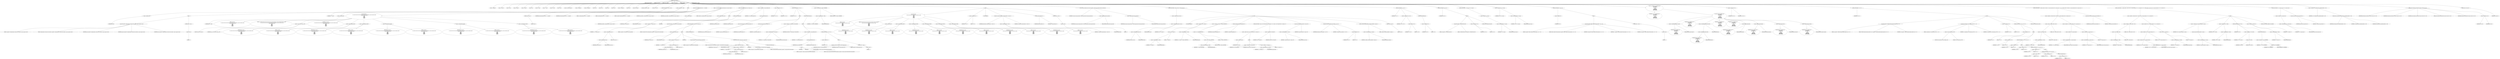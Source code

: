 digraph hostapd_notif_assoc {  
"1000123" [label = "(METHOD,hostapd_notif_assoc)" ]
"1000124" [label = "(PARAM,hostapd_data *hapd)" ]
"1000125" [label = "(PARAM,const u8 *addr)" ]
"1000126" [label = "(PARAM,const u8 *req_ies)" ]
"1000127" [label = "(PARAM,size_t req_ies_len)" ]
"1000128" [label = "(PARAM,int reassoc)" ]
"1000129" [label = "(BLOCK,,)" ]
"1000130" [label = "(LOCAL,v7: unsigned int)" ]
"1000131" [label = "(LOCAL,v11: const u8 *)" ]
"1000132" [label = "(LOCAL,v12: size_t)" ]
"1000133" [label = "(LOCAL,v13: sta_info *)" ]
"1000134" [label = "(LOCAL,v14: sta_info *)" ]
"1000135" [label = "(LOCAL,v15: int)" ]
"1000136" [label = "(LOCAL,v16: __int64)" ]
"1000137" [label = "(LOCAL,v17: __int64)" ]
"1000138" [label = "(LOCAL,v18: __int64)" ]
"1000139" [label = "(LOCAL,v19: bool)" ]
"1000140" [label = "(LOCAL,v20: wpa_state_machine *)" ]
"1000141" [label = "(LOCAL,v21: unsigned int)" ]
"1000142" [label = "(LOCAL,v22: unsigned int)" ]
"1000143" [label = "(LOCAL,v23: int)" ]
"1000144" [label = "(LOCAL,v24: u8 *)" ]
"1000145" [label = "(LOCAL,v25: int)" ]
"1000146" [label = "(LOCAL,v26: u32)" ]
"1000147" [label = "(LOCAL,v27: unsigned int)" ]
"1000148" [label = "(LOCAL,v28: int)" ]
"1000149" [label = "(LOCAL,v29: wpa_event)" ]
"1000150" [label = "(LOCAL,elems: ieee802_11_elems)" ]
"1000151" [label = "(LOCAL,buf: u8 [ 1064 ])" ]
"1000152" [label = "(CONTROL_STRUCTURE,if ( !addr ),if ( !addr ))" ]
"1000153" [label = "(<operator>.logicalNot,!addr)" ]
"1000154" [label = "(IDENTIFIER,addr,!addr)" ]
"1000155" [label = "(BLOCK,,)" ]
"1000156" [label = "(wpa_printf,wpa_printf(2, \"hostapd_notif_assoc: Skip event with no address\", req_ies, req_ies_len, reassoc))" ]
"1000157" [label = "(LITERAL,2,wpa_printf(2, \"hostapd_notif_assoc: Skip event with no address\", req_ies, req_ies_len, reassoc))" ]
"1000158" [label = "(LITERAL,\"hostapd_notif_assoc: Skip event with no address\",wpa_printf(2, \"hostapd_notif_assoc: Skip event with no address\", req_ies, req_ies_len, reassoc))" ]
"1000159" [label = "(IDENTIFIER,req_ies,wpa_printf(2, \"hostapd_notif_assoc: Skip event with no address\", req_ies, req_ies_len, reassoc))" ]
"1000160" [label = "(IDENTIFIER,req_ies_len,wpa_printf(2, \"hostapd_notif_assoc: Skip event with no address\", req_ies, req_ies_len, reassoc))" ]
"1000161" [label = "(IDENTIFIER,reassoc,wpa_printf(2, \"hostapd_notif_assoc: Skip event with no address\", req_ies, req_ies_len, reassoc))" ]
"1000162" [label = "(RETURN,return -1;,return -1;)" ]
"1000163" [label = "(<operator>.minus,-1)" ]
"1000164" [label = "(LITERAL,1,-1)" ]
"1000165" [label = "(<operator>.assignment,v7 = *addr)" ]
"1000166" [label = "(IDENTIFIER,v7,v7 = *addr)" ]
"1000167" [label = "(<operator>.indirection,*addr)" ]
"1000168" [label = "(IDENTIFIER,addr,v7 = *addr)" ]
"1000169" [label = "(BLOCK,,)" ]
"1000170" [label = "(wpa_printf,wpa_printf(\n      2,\n      \"%s: Invalid SA=%02x:%02x:%02x:%02x:%02x:%02x in received indication - ignore this indication silently\",\n      (const char *)_func___14476,\n      v7,\n      addr[1],\n      addr[2],\n      addr[3],\n      addr[4],\n      addr[5]))" ]
"1000171" [label = "(LITERAL,2,wpa_printf(\n      2,\n      \"%s: Invalid SA=%02x:%02x:%02x:%02x:%02x:%02x in received indication - ignore this indication silently\",\n      (const char *)_func___14476,\n      v7,\n      addr[1],\n      addr[2],\n      addr[3],\n      addr[4],\n      addr[5]))" ]
"1000172" [label = "(LITERAL,\"%s: Invalid SA=%02x:%02x:%02x:%02x:%02x:%02x in received indication - ignore this indication silently\",wpa_printf(\n      2,\n      \"%s: Invalid SA=%02x:%02x:%02x:%02x:%02x:%02x in received indication - ignore this indication silently\",\n      (const char *)_func___14476,\n      v7,\n      addr[1],\n      addr[2],\n      addr[3],\n      addr[4],\n      addr[5]))" ]
"1000173" [label = "(<operator>.cast,(const char *)_func___14476)" ]
"1000174" [label = "(UNKNOWN,const char *,const char *)" ]
"1000175" [label = "(IDENTIFIER,_func___14476,(const char *)_func___14476)" ]
"1000176" [label = "(IDENTIFIER,v7,wpa_printf(\n      2,\n      \"%s: Invalid SA=%02x:%02x:%02x:%02x:%02x:%02x in received indication - ignore this indication silently\",\n      (const char *)_func___14476,\n      v7,\n      addr[1],\n      addr[2],\n      addr[3],\n      addr[4],\n      addr[5]))" ]
"1000177" [label = "(<operator>.indirectIndexAccess,addr[1])" ]
"1000178" [label = "(IDENTIFIER,addr,wpa_printf(\n      2,\n      \"%s: Invalid SA=%02x:%02x:%02x:%02x:%02x:%02x in received indication - ignore this indication silently\",\n      (const char *)_func___14476,\n      v7,\n      addr[1],\n      addr[2],\n      addr[3],\n      addr[4],\n      addr[5]))" ]
"1000179" [label = "(LITERAL,1,wpa_printf(\n      2,\n      \"%s: Invalid SA=%02x:%02x:%02x:%02x:%02x:%02x in received indication - ignore this indication silently\",\n      (const char *)_func___14476,\n      v7,\n      addr[1],\n      addr[2],\n      addr[3],\n      addr[4],\n      addr[5]))" ]
"1000180" [label = "(<operator>.indirectIndexAccess,addr[2])" ]
"1000181" [label = "(IDENTIFIER,addr,wpa_printf(\n      2,\n      \"%s: Invalid SA=%02x:%02x:%02x:%02x:%02x:%02x in received indication - ignore this indication silently\",\n      (const char *)_func___14476,\n      v7,\n      addr[1],\n      addr[2],\n      addr[3],\n      addr[4],\n      addr[5]))" ]
"1000182" [label = "(LITERAL,2,wpa_printf(\n      2,\n      \"%s: Invalid SA=%02x:%02x:%02x:%02x:%02x:%02x in received indication - ignore this indication silently\",\n      (const char *)_func___14476,\n      v7,\n      addr[1],\n      addr[2],\n      addr[3],\n      addr[4],\n      addr[5]))" ]
"1000183" [label = "(<operator>.indirectIndexAccess,addr[3])" ]
"1000184" [label = "(IDENTIFIER,addr,wpa_printf(\n      2,\n      \"%s: Invalid SA=%02x:%02x:%02x:%02x:%02x:%02x in received indication - ignore this indication silently\",\n      (const char *)_func___14476,\n      v7,\n      addr[1],\n      addr[2],\n      addr[3],\n      addr[4],\n      addr[5]))" ]
"1000185" [label = "(LITERAL,3,wpa_printf(\n      2,\n      \"%s: Invalid SA=%02x:%02x:%02x:%02x:%02x:%02x in received indication - ignore this indication silently\",\n      (const char *)_func___14476,\n      v7,\n      addr[1],\n      addr[2],\n      addr[3],\n      addr[4],\n      addr[5]))" ]
"1000186" [label = "(<operator>.indirectIndexAccess,addr[4])" ]
"1000187" [label = "(IDENTIFIER,addr,wpa_printf(\n      2,\n      \"%s: Invalid SA=%02x:%02x:%02x:%02x:%02x:%02x in received indication - ignore this indication silently\",\n      (const char *)_func___14476,\n      v7,\n      addr[1],\n      addr[2],\n      addr[3],\n      addr[4],\n      addr[5]))" ]
"1000188" [label = "(LITERAL,4,wpa_printf(\n      2,\n      \"%s: Invalid SA=%02x:%02x:%02x:%02x:%02x:%02x in received indication - ignore this indication silently\",\n      (const char *)_func___14476,\n      v7,\n      addr[1],\n      addr[2],\n      addr[3],\n      addr[4],\n      addr[5]))" ]
"1000189" [label = "(<operator>.indirectIndexAccess,addr[5])" ]
"1000190" [label = "(IDENTIFIER,addr,wpa_printf(\n      2,\n      \"%s: Invalid SA=%02x:%02x:%02x:%02x:%02x:%02x in received indication - ignore this indication silently\",\n      (const char *)_func___14476,\n      v7,\n      addr[1],\n      addr[2],\n      addr[3],\n      addr[4],\n      addr[5]))" ]
"1000191" [label = "(LITERAL,5,wpa_printf(\n      2,\n      \"%s: Invalid SA=%02x:%02x:%02x:%02x:%02x:%02x in received indication - ignore this indication silently\",\n      (const char *)_func___14476,\n      v7,\n      addr[1],\n      addr[2],\n      addr[3],\n      addr[4],\n      addr[5]))" ]
"1000192" [label = "(RETURN,return 0;,return 0;)" ]
"1000193" [label = "(LITERAL,0,return 0;)" ]
"1000194" [label = "(hostapd_logger,hostapd_logger(hapd, addr, 1u, 2, \"associated\"))" ]
"1000195" [label = "(IDENTIFIER,hapd,hostapd_logger(hapd, addr, 1u, 2, \"associated\"))" ]
"1000196" [label = "(IDENTIFIER,addr,hostapd_logger(hapd, addr, 1u, 2, \"associated\"))" ]
"1000197" [label = "(LITERAL,1u,hostapd_logger(hapd, addr, 1u, 2, \"associated\"))" ]
"1000198" [label = "(LITERAL,2,hostapd_logger(hapd, addr, 1u, 2, \"associated\"))" ]
"1000199" [label = "(LITERAL,\"associated\",hostapd_logger(hapd, addr, 1u, 2, \"associated\"))" ]
"1000200" [label = "(ieee802_11_parse_elems,ieee802_11_parse_elems(req_ies, req_ies_len, &elems, 0))" ]
"1000201" [label = "(IDENTIFIER,req_ies,ieee802_11_parse_elems(req_ies, req_ies_len, &elems, 0))" ]
"1000202" [label = "(IDENTIFIER,req_ies_len,ieee802_11_parse_elems(req_ies, req_ies_len, &elems, 0))" ]
"1000203" [label = "(<operator>.addressOf,&elems)" ]
"1000204" [label = "(IDENTIFIER,elems,ieee802_11_parse_elems(req_ies, req_ies_len, &elems, 0))" ]
"1000205" [label = "(LITERAL,0,ieee802_11_parse_elems(req_ies, req_ies_len, &elems, 0))" ]
"1000206" [label = "(CONTROL_STRUCTURE,if ( elems.wps_ie ),if ( elems.wps_ie ))" ]
"1000207" [label = "(<operator>.fieldAccess,elems.wps_ie)" ]
"1000208" [label = "(IDENTIFIER,elems,if ( elems.wps_ie ))" ]
"1000209" [label = "(FIELD_IDENTIFIER,wps_ie,wps_ie)" ]
"1000210" [label = "(BLOCK,,)" ]
"1000211" [label = "(<operator>.assignment,v11 = elems.wps_ie - 2)" ]
"1000212" [label = "(IDENTIFIER,v11,v11 = elems.wps_ie - 2)" ]
"1000213" [label = "(<operator>.subtraction,elems.wps_ie - 2)" ]
"1000214" [label = "(<operator>.fieldAccess,elems.wps_ie)" ]
"1000215" [label = "(IDENTIFIER,elems,elems.wps_ie - 2)" ]
"1000216" [label = "(FIELD_IDENTIFIER,wps_ie,wps_ie)" ]
"1000217" [label = "(LITERAL,2,elems.wps_ie - 2)" ]
"1000218" [label = "(IDENTIFIER,L,)" ]
"1000219" [label = "(wpa_printf,wpa_printf(2, \"STA included WPS IE in (Re)AssocReq\"))" ]
"1000220" [label = "(LITERAL,2,wpa_printf(2, \"STA included WPS IE in (Re)AssocReq\"))" ]
"1000221" [label = "(LITERAL,\"STA included WPS IE in (Re)AssocReq\",wpa_printf(2, \"STA included WPS IE in (Re)AssocReq\"))" ]
"1000222" [label = "(CONTROL_STRUCTURE,else,else)" ]
"1000223" [label = "(CONTROL_STRUCTURE,if ( elems.rsn_ie ),if ( elems.rsn_ie ))" ]
"1000224" [label = "(<operator>.fieldAccess,elems.rsn_ie)" ]
"1000225" [label = "(IDENTIFIER,elems,if ( elems.rsn_ie ))" ]
"1000226" [label = "(FIELD_IDENTIFIER,rsn_ie,rsn_ie)" ]
"1000227" [label = "(BLOCK,,)" ]
"1000228" [label = "(<operator>.assignment,v11 = elems.rsn_ie - 2)" ]
"1000229" [label = "(IDENTIFIER,v11,v11 = elems.rsn_ie - 2)" ]
"1000230" [label = "(<operator>.subtraction,elems.rsn_ie - 2)" ]
"1000231" [label = "(<operator>.fieldAccess,elems.rsn_ie)" ]
"1000232" [label = "(IDENTIFIER,elems,elems.rsn_ie - 2)" ]
"1000233" [label = "(FIELD_IDENTIFIER,rsn_ie,rsn_ie)" ]
"1000234" [label = "(LITERAL,2,elems.rsn_ie - 2)" ]
"1000235" [label = "(IDENTIFIER,L,)" ]
"1000236" [label = "(wpa_printf,wpa_printf(2, \"STA included RSN IE in (Re)AssocReq\"))" ]
"1000237" [label = "(LITERAL,2,wpa_printf(2, \"STA included RSN IE in (Re)AssocReq\"))" ]
"1000238" [label = "(LITERAL,\"STA included RSN IE in (Re)AssocReq\",wpa_printf(2, \"STA included RSN IE in (Re)AssocReq\"))" ]
"1000239" [label = "(CONTROL_STRUCTURE,else,else)" ]
"1000240" [label = "(CONTROL_STRUCTURE,if ( elems.wpa_ie ),if ( elems.wpa_ie ))" ]
"1000241" [label = "(<operator>.fieldAccess,elems.wpa_ie)" ]
"1000242" [label = "(IDENTIFIER,elems,if ( elems.wpa_ie ))" ]
"1000243" [label = "(FIELD_IDENTIFIER,wpa_ie,wpa_ie)" ]
"1000244" [label = "(BLOCK,,)" ]
"1000245" [label = "(<operator>.assignment,v11 = elems.wpa_ie - 2)" ]
"1000246" [label = "(IDENTIFIER,v11,v11 = elems.wpa_ie - 2)" ]
"1000247" [label = "(<operator>.subtraction,elems.wpa_ie - 2)" ]
"1000248" [label = "(<operator>.fieldAccess,elems.wpa_ie)" ]
"1000249" [label = "(IDENTIFIER,elems,elems.wpa_ie - 2)" ]
"1000250" [label = "(FIELD_IDENTIFIER,wpa_ie,wpa_ie)" ]
"1000251" [label = "(LITERAL,2,elems.wpa_ie - 2)" ]
"1000252" [label = "(IDENTIFIER,L,)" ]
"1000253" [label = "(wpa_printf,wpa_printf(2, \"STA included WPA IE in (Re)AssocReq\"))" ]
"1000254" [label = "(LITERAL,2,wpa_printf(2, \"STA included WPA IE in (Re)AssocReq\"))" ]
"1000255" [label = "(LITERAL,\"STA included WPA IE in (Re)AssocReq\",wpa_printf(2, \"STA included WPA IE in (Re)AssocReq\"))" ]
"1000256" [label = "(CONTROL_STRUCTURE,else,else)" ]
"1000257" [label = "(BLOCK,,)" ]
"1000258" [label = "(IDENTIFIER,L,)" ]
"1000259" [label = "(IDENTIFIER,L,)" ]
"1000260" [label = "(wpa_printf,wpa_printf(2, \"STA did not include WPS/RSN/WPA IE in (Re)AssocReq\"))" ]
"1000261" [label = "(LITERAL,2,wpa_printf(2, \"STA did not include WPS/RSN/WPA IE in (Re)AssocReq\"))" ]
"1000262" [label = "(LITERAL,\"STA did not include WPS/RSN/WPA IE in (Re)AssocReq\",wpa_printf(2, \"STA did not include WPS/RSN/WPA IE in (Re)AssocReq\"))" ]
"1000263" [label = "(<operator>.assignment,v13 = ap_get_sta(hapd, addr))" ]
"1000264" [label = "(IDENTIFIER,v13,v13 = ap_get_sta(hapd, addr))" ]
"1000265" [label = "(ap_get_sta,ap_get_sta(hapd, addr))" ]
"1000266" [label = "(IDENTIFIER,hapd,ap_get_sta(hapd, addr))" ]
"1000267" [label = "(IDENTIFIER,addr,ap_get_sta(hapd, addr))" ]
"1000268" [label = "(<operator>.assignment,v14 = v13)" ]
"1000269" [label = "(IDENTIFIER,v14,v14 = v13)" ]
"1000270" [label = "(IDENTIFIER,v13,v14 = v13)" ]
"1000271" [label = "(CONTROL_STRUCTURE,if ( v13 ),if ( v13 ))" ]
"1000272" [label = "(IDENTIFIER,v13,if ( v13 ))" ]
"1000273" [label = "(BLOCK,,)" ]
"1000274" [label = "(ap_sta_no_session_timeout,ap_sta_no_session_timeout(hapd, v13))" ]
"1000275" [label = "(IDENTIFIER,hapd,ap_sta_no_session_timeout(hapd, v13))" ]
"1000276" [label = "(IDENTIFIER,v13,ap_sta_no_session_timeout(hapd, v13))" ]
"1000277" [label = "(accounting_sta_stop,accounting_sta_stop(hapd, v14))" ]
"1000278" [label = "(IDENTIFIER,hapd,accounting_sta_stop(hapd, v14))" ]
"1000279" [label = "(IDENTIFIER,v14,accounting_sta_stop(hapd, v14))" ]
"1000280" [label = "(<operator>.assignment,v14->timeout_next = STA_NULLFUNC)" ]
"1000281" [label = "(<operator>.indirectFieldAccess,v14->timeout_next)" ]
"1000282" [label = "(IDENTIFIER,v14,v14->timeout_next = STA_NULLFUNC)" ]
"1000283" [label = "(FIELD_IDENTIFIER,timeout_next,timeout_next)" ]
"1000284" [label = "(IDENTIFIER,STA_NULLFUNC,v14->timeout_next = STA_NULLFUNC)" ]
"1000285" [label = "(CONTROL_STRUCTURE,else,else)" ]
"1000286" [label = "(BLOCK,,)" ]
"1000287" [label = "(<operator>.assignment,v14 = ap_sta_add(hapd, addr))" ]
"1000288" [label = "(IDENTIFIER,v14,v14 = ap_sta_add(hapd, addr))" ]
"1000289" [label = "(ap_sta_add,ap_sta_add(hapd, addr))" ]
"1000290" [label = "(IDENTIFIER,hapd,ap_sta_add(hapd, addr))" ]
"1000291" [label = "(IDENTIFIER,addr,ap_sta_add(hapd, addr))" ]
"1000292" [label = "(CONTROL_STRUCTURE,if ( !v14 ),if ( !v14 ))" ]
"1000293" [label = "(<operator>.logicalNot,!v14)" ]
"1000294" [label = "(IDENTIFIER,v14,!v14)" ]
"1000295" [label = "(BLOCK,,)" ]
"1000296" [label = "(hostapd_drv_sta_disassoc,hostapd_drv_sta_disassoc(hapd, addr, 5))" ]
"1000297" [label = "(IDENTIFIER,hapd,hostapd_drv_sta_disassoc(hapd, addr, 5))" ]
"1000298" [label = "(IDENTIFIER,addr,hostapd_drv_sta_disassoc(hapd, addr, 5))" ]
"1000299" [label = "(LITERAL,5,hostapd_drv_sta_disassoc(hapd, addr, 5))" ]
"1000300" [label = "(RETURN,return -1;,return -1;)" ]
"1000301" [label = "(<operator>.minus,-1)" ]
"1000302" [label = "(LITERAL,1,-1)" ]
"1000303" [label = "(<operators>.assignmentAnd,v14->flags &= 0xFFFECFFF)" ]
"1000304" [label = "(<operator>.indirectFieldAccess,v14->flags)" ]
"1000305" [label = "(IDENTIFIER,v14,v14->flags &= 0xFFFECFFF)" ]
"1000306" [label = "(FIELD_IDENTIFIER,flags,flags)" ]
"1000307" [label = "(LITERAL,0xFFFECFFF,v14->flags &= 0xFFFECFFF)" ]
"1000308" [label = "(BLOCK,,)" ]
"1000309" [label = "(wpa_printf,wpa_printf(\n      3,\n      \"STA %02x:%02x:%02x:%02x:%02x:%02x not allowed to connect\",\n      *addr,\n      addr[1],\n      addr[2],\n      addr[3],\n      addr[4],\n      addr[5]))" ]
"1000310" [label = "(LITERAL,3,wpa_printf(\n      3,\n      \"STA %02x:%02x:%02x:%02x:%02x:%02x not allowed to connect\",\n      *addr,\n      addr[1],\n      addr[2],\n      addr[3],\n      addr[4],\n      addr[5]))" ]
"1000311" [label = "(LITERAL,\"STA %02x:%02x:%02x:%02x:%02x:%02x not allowed to connect\",wpa_printf(\n      3,\n      \"STA %02x:%02x:%02x:%02x:%02x:%02x not allowed to connect\",\n      *addr,\n      addr[1],\n      addr[2],\n      addr[3],\n      addr[4],\n      addr[5]))" ]
"1000312" [label = "(<operator>.indirection,*addr)" ]
"1000313" [label = "(IDENTIFIER,addr,wpa_printf(\n      3,\n      \"STA %02x:%02x:%02x:%02x:%02x:%02x not allowed to connect\",\n      *addr,\n      addr[1],\n      addr[2],\n      addr[3],\n      addr[4],\n      addr[5]))" ]
"1000314" [label = "(<operator>.indirectIndexAccess,addr[1])" ]
"1000315" [label = "(IDENTIFIER,addr,wpa_printf(\n      3,\n      \"STA %02x:%02x:%02x:%02x:%02x:%02x not allowed to connect\",\n      *addr,\n      addr[1],\n      addr[2],\n      addr[3],\n      addr[4],\n      addr[5]))" ]
"1000316" [label = "(LITERAL,1,wpa_printf(\n      3,\n      \"STA %02x:%02x:%02x:%02x:%02x:%02x not allowed to connect\",\n      *addr,\n      addr[1],\n      addr[2],\n      addr[3],\n      addr[4],\n      addr[5]))" ]
"1000317" [label = "(<operator>.indirectIndexAccess,addr[2])" ]
"1000318" [label = "(IDENTIFIER,addr,wpa_printf(\n      3,\n      \"STA %02x:%02x:%02x:%02x:%02x:%02x not allowed to connect\",\n      *addr,\n      addr[1],\n      addr[2],\n      addr[3],\n      addr[4],\n      addr[5]))" ]
"1000319" [label = "(LITERAL,2,wpa_printf(\n      3,\n      \"STA %02x:%02x:%02x:%02x:%02x:%02x not allowed to connect\",\n      *addr,\n      addr[1],\n      addr[2],\n      addr[3],\n      addr[4],\n      addr[5]))" ]
"1000320" [label = "(<operator>.indirectIndexAccess,addr[3])" ]
"1000321" [label = "(IDENTIFIER,addr,wpa_printf(\n      3,\n      \"STA %02x:%02x:%02x:%02x:%02x:%02x not allowed to connect\",\n      *addr,\n      addr[1],\n      addr[2],\n      addr[3],\n      addr[4],\n      addr[5]))" ]
"1000322" [label = "(LITERAL,3,wpa_printf(\n      3,\n      \"STA %02x:%02x:%02x:%02x:%02x:%02x not allowed to connect\",\n      *addr,\n      addr[1],\n      addr[2],\n      addr[3],\n      addr[4],\n      addr[5]))" ]
"1000323" [label = "(<operator>.indirectIndexAccess,addr[4])" ]
"1000324" [label = "(IDENTIFIER,addr,wpa_printf(\n      3,\n      \"STA %02x:%02x:%02x:%02x:%02x:%02x not allowed to connect\",\n      *addr,\n      addr[1],\n      addr[2],\n      addr[3],\n      addr[4],\n      addr[5]))" ]
"1000325" [label = "(LITERAL,4,wpa_printf(\n      3,\n      \"STA %02x:%02x:%02x:%02x:%02x:%02x not allowed to connect\",\n      *addr,\n      addr[1],\n      addr[2],\n      addr[3],\n      addr[4],\n      addr[5]))" ]
"1000326" [label = "(<operator>.indirectIndexAccess,addr[5])" ]
"1000327" [label = "(IDENTIFIER,addr,wpa_printf(\n      3,\n      \"STA %02x:%02x:%02x:%02x:%02x:%02x not allowed to connect\",\n      *addr,\n      addr[1],\n      addr[2],\n      addr[3],\n      addr[4],\n      addr[5]))" ]
"1000328" [label = "(LITERAL,5,wpa_printf(\n      3,\n      \"STA %02x:%02x:%02x:%02x:%02x:%02x not allowed to connect\",\n      *addr,\n      addr[1],\n      addr[2],\n      addr[3],\n      addr[4],\n      addr[5]))" ]
"1000329" [label = "(<operator>.assignment,v15 = 1)" ]
"1000330" [label = "(IDENTIFIER,v15,v15 = 1)" ]
"1000331" [label = "(LITERAL,1,v15 = 1)" ]
"1000332" [label = "(JUMP_TARGET,fail)" ]
"1000333" [label = "(hostapd_drv_sta_disassoc,hostapd_drv_sta_disassoc(hapd, v14->addr, v15))" ]
"1000334" [label = "(IDENTIFIER,hapd,hostapd_drv_sta_disassoc(hapd, v14->addr, v15))" ]
"1000335" [label = "(<operator>.indirectFieldAccess,v14->addr)" ]
"1000336" [label = "(IDENTIFIER,v14,hostapd_drv_sta_disassoc(hapd, v14->addr, v15))" ]
"1000337" [label = "(FIELD_IDENTIFIER,addr,addr)" ]
"1000338" [label = "(IDENTIFIER,v15,hostapd_drv_sta_disassoc(hapd, v14->addr, v15))" ]
"1000339" [label = "(ap_free_sta,ap_free_sta(hapd, v14))" ]
"1000340" [label = "(IDENTIFIER,hapd,ap_free_sta(hapd, v14))" ]
"1000341" [label = "(IDENTIFIER,v14,ap_free_sta(hapd, v14))" ]
"1000342" [label = "(RETURN,return -1;,return -1;)" ]
"1000343" [label = "(<operator>.minus,-1)" ]
"1000344" [label = "(LITERAL,1,-1)" ]
"1000345" [label = "(ap_copy_sta_supp_op_classes,ap_copy_sta_supp_op_classes(v14, elems.supp_op_classes, elems.supp_op_classes_len))" ]
"1000346" [label = "(IDENTIFIER,v14,ap_copy_sta_supp_op_classes(v14, elems.supp_op_classes, elems.supp_op_classes_len))" ]
"1000347" [label = "(<operator>.fieldAccess,elems.supp_op_classes)" ]
"1000348" [label = "(IDENTIFIER,elems,ap_copy_sta_supp_op_classes(v14, elems.supp_op_classes, elems.supp_op_classes_len))" ]
"1000349" [label = "(FIELD_IDENTIFIER,supp_op_classes,supp_op_classes)" ]
"1000350" [label = "(<operator>.fieldAccess,elems.supp_op_classes_len)" ]
"1000351" [label = "(IDENTIFIER,elems,ap_copy_sta_supp_op_classes(v14, elems.supp_op_classes, elems.supp_op_classes_len))" ]
"1000352" [label = "(FIELD_IDENTIFIER,supp_op_classes_len,supp_op_classes_len)" ]
"1000353" [label = "(CONTROL_STRUCTURE,if ( !hapd->conf->wpa ),if ( !hapd->conf->wpa ))" ]
"1000354" [label = "(<operator>.logicalNot,!hapd->conf->wpa)" ]
"1000355" [label = "(<operator>.indirectFieldAccess,hapd->conf->wpa)" ]
"1000356" [label = "(<operator>.indirectFieldAccess,hapd->conf)" ]
"1000357" [label = "(IDENTIFIER,hapd,!hapd->conf->wpa)" ]
"1000358" [label = "(FIELD_IDENTIFIER,conf,conf)" ]
"1000359" [label = "(FIELD_IDENTIFIER,wpa,wpa)" ]
"1000360" [label = "(BLOCK,,)" ]
"1000361" [label = "(JUMP_TARGET,LABEL_55)" ]
"1000362" [label = "(<operator>.assignment,v28 = v14->flags & 2)" ]
"1000363" [label = "(IDENTIFIER,v28,v28 = v14->flags & 2)" ]
"1000364" [label = "(<operator>.and,v14->flags & 2)" ]
"1000365" [label = "(<operator>.indirectFieldAccess,v14->flags)" ]
"1000366" [label = "(IDENTIFIER,v14,v14->flags & 2)" ]
"1000367" [label = "(FIELD_IDENTIFIER,flags,flags)" ]
"1000368" [label = "(LITERAL,2,v14->flags & 2)" ]
"1000369" [label = "(<operator>.assignment,v14->flags = v14->flags & 0xFFF7FFFF | 3)" ]
"1000370" [label = "(<operator>.indirectFieldAccess,v14->flags)" ]
"1000371" [label = "(IDENTIFIER,v14,v14->flags = v14->flags & 0xFFF7FFFF | 3)" ]
"1000372" [label = "(FIELD_IDENTIFIER,flags,flags)" ]
"1000373" [label = "(<operator>.or,v14->flags & 0xFFF7FFFF | 3)" ]
"1000374" [label = "(<operator>.and,v14->flags & 0xFFF7FFFF)" ]
"1000375" [label = "(<operator>.indirectFieldAccess,v14->flags)" ]
"1000376" [label = "(IDENTIFIER,v14,v14->flags & 0xFFF7FFFF)" ]
"1000377" [label = "(FIELD_IDENTIFIER,flags,flags)" ]
"1000378" [label = "(LITERAL,0xFFF7FFFF,v14->flags & 0xFFF7FFFF)" ]
"1000379" [label = "(LITERAL,3,v14->flags & 0xFFF7FFFF | 3)" ]
"1000380" [label = "(hostapd_set_sta_flags,hostapd_set_sta_flags(hapd, v14))" ]
"1000381" [label = "(IDENTIFIER,hapd,hostapd_set_sta_flags(hapd, v14))" ]
"1000382" [label = "(IDENTIFIER,v14,hostapd_set_sta_flags(hapd, v14))" ]
"1000383" [label = "(CONTROL_STRUCTURE,if ( !reassoc || (v29 = WPA_ASSOC_FT, v14->auth_alg != 2) ),if ( !reassoc || (v29 = WPA_ASSOC_FT, v14->auth_alg != 2) ))" ]
"1000384" [label = "(<operator>.logicalOr,!reassoc || (v29 = WPA_ASSOC_FT, v14->auth_alg != 2))" ]
"1000385" [label = "(<operator>.logicalNot,!reassoc)" ]
"1000386" [label = "(IDENTIFIER,reassoc,!reassoc)" ]
"1000387" [label = "(BLOCK,,)" ]
"1000388" [label = "(<operator>.assignment,v29 = WPA_ASSOC_FT)" ]
"1000389" [label = "(IDENTIFIER,v29,v29 = WPA_ASSOC_FT)" ]
"1000390" [label = "(IDENTIFIER,WPA_ASSOC_FT,v29 = WPA_ASSOC_FT)" ]
"1000391" [label = "(<operator>.notEquals,v14->auth_alg != 2)" ]
"1000392" [label = "(<operator>.indirectFieldAccess,v14->auth_alg)" ]
"1000393" [label = "(IDENTIFIER,v14,v14->auth_alg != 2)" ]
"1000394" [label = "(FIELD_IDENTIFIER,auth_alg,auth_alg)" ]
"1000395" [label = "(LITERAL,2,v14->auth_alg != 2)" ]
"1000396" [label = "(<operator>.assignment,v29 = WPA_ASSOC)" ]
"1000397" [label = "(IDENTIFIER,v29,v29 = WPA_ASSOC)" ]
"1000398" [label = "(IDENTIFIER,WPA_ASSOC,v29 = WPA_ASSOC)" ]
"1000399" [label = "(wpa_auth_sm_event,wpa_auth_sm_event(v14->wpa_sm, v29))" ]
"1000400" [label = "(<operator>.indirectFieldAccess,v14->wpa_sm)" ]
"1000401" [label = "(IDENTIFIER,v14,wpa_auth_sm_event(v14->wpa_sm, v29))" ]
"1000402" [label = "(FIELD_IDENTIFIER,wpa_sm,wpa_sm)" ]
"1000403" [label = "(IDENTIFIER,v29,wpa_auth_sm_event(v14->wpa_sm, v29))" ]
"1000404" [label = "(hostapd_new_assoc_sta,hostapd_new_assoc_sta(hapd, v14, v28 != 0))" ]
"1000405" [label = "(IDENTIFIER,hapd,hostapd_new_assoc_sta(hapd, v14, v28 != 0))" ]
"1000406" [label = "(IDENTIFIER,v14,hostapd_new_assoc_sta(hapd, v14, v28 != 0))" ]
"1000407" [label = "(<operator>.notEquals,v28 != 0)" ]
"1000408" [label = "(IDENTIFIER,v28,v28 != 0)" ]
"1000409" [label = "(LITERAL,0,v28 != 0)" ]
"1000410" [label = "(ieee802_1x_notify_port_enabled,ieee802_1x_notify_port_enabled(v14->eapol_sm, 1))" ]
"1000411" [label = "(<operator>.indirectFieldAccess,v14->eapol_sm)" ]
"1000412" [label = "(IDENTIFIER,v14,ieee802_1x_notify_port_enabled(v14->eapol_sm, 1))" ]
"1000413" [label = "(FIELD_IDENTIFIER,eapol_sm,eapol_sm)" ]
"1000414" [label = "(LITERAL,1,ieee802_1x_notify_port_enabled(v14->eapol_sm, 1))" ]
"1000415" [label = "(RETURN,return 0;,return 0;)" ]
"1000416" [label = "(LITERAL,0,return 0;)" ]
"1000417" [label = "(CONTROL_STRUCTURE,if ( v11 ),if ( v11 ))" ]
"1000418" [label = "(IDENTIFIER,v11,if ( v11 ))" ]
"1000419" [label = "(<operator>.assignment,v19 = v12 == 0)" ]
"1000420" [label = "(IDENTIFIER,v19,v19 = v12 == 0)" ]
"1000421" [label = "(<operator>.equals,v12 == 0)" ]
"1000422" [label = "(IDENTIFIER,v12,v12 == 0)" ]
"1000423" [label = "(LITERAL,0,v12 == 0)" ]
"1000424" [label = "(CONTROL_STRUCTURE,else,else)" ]
"1000425" [label = "(<operator>.assignment,v19 = 1)" ]
"1000426" [label = "(IDENTIFIER,v19,v19 = 1)" ]
"1000427" [label = "(LITERAL,1,v19 = 1)" ]
"1000428" [label = "(CONTROL_STRUCTURE,if ( v19 ),if ( v19 ))" ]
"1000429" [label = "(IDENTIFIER,v19,if ( v19 ))" ]
"1000430" [label = "(BLOCK,,)" ]
"1000431" [label = "(wpa_printf,wpa_printf(2, \"No WPA/RSN IE from STA\"))" ]
"1000432" [label = "(LITERAL,2,wpa_printf(2, \"No WPA/RSN IE from STA\"))" ]
"1000433" [label = "(LITERAL,\"No WPA/RSN IE from STA\",wpa_printf(2, \"No WPA/RSN IE from STA\"))" ]
"1000434" [label = "(<operator>.assignment,v15 = 13)" ]
"1000435" [label = "(IDENTIFIER,v15,v15 = 13)" ]
"1000436" [label = "(LITERAL,13,v15 = 13)" ]
"1000437" [label = "(CONTROL_STRUCTURE,goto fail;,goto fail;)" ]
"1000438" [label = "(CONTROL_STRUCTURE,if ( !v14->wpa_sm ),if ( !v14->wpa_sm ))" ]
"1000439" [label = "(<operator>.logicalNot,!v14->wpa_sm)" ]
"1000440" [label = "(<operator>.indirectFieldAccess,v14->wpa_sm)" ]
"1000441" [label = "(IDENTIFIER,v14,!v14->wpa_sm)" ]
"1000442" [label = "(FIELD_IDENTIFIER,wpa_sm,wpa_sm)" ]
"1000443" [label = "(<operator>.assignment,v20 = v14->wpa_sm)" ]
"1000444" [label = "(IDENTIFIER,v20,v20 = v14->wpa_sm)" ]
"1000445" [label = "(<operator>.indirectFieldAccess,v14->wpa_sm)" ]
"1000446" [label = "(IDENTIFIER,v14,v20 = v14->wpa_sm)" ]
"1000447" [label = "(FIELD_IDENTIFIER,wpa_sm,wpa_sm)" ]
"1000448" [label = "(CONTROL_STRUCTURE,if ( !v20 ),if ( !v20 ))" ]
"1000449" [label = "(<operator>.logicalNot,!v20)" ]
"1000450" [label = "(IDENTIFIER,v20,!v20)" ]
"1000451" [label = "(BLOCK,,)" ]
"1000452" [label = "(wpa_printf,wpa_printf(5, \"Failed to initialize WPA state machine\", v16, v17, v18))" ]
"1000453" [label = "(LITERAL,5,wpa_printf(5, \"Failed to initialize WPA state machine\", v16, v17, v18))" ]
"1000454" [label = "(LITERAL,\"Failed to initialize WPA state machine\",wpa_printf(5, \"Failed to initialize WPA state machine\", v16, v17, v18))" ]
"1000455" [label = "(IDENTIFIER,v16,wpa_printf(5, \"Failed to initialize WPA state machine\", v16, v17, v18))" ]
"1000456" [label = "(IDENTIFIER,v17,wpa_printf(5, \"Failed to initialize WPA state machine\", v16, v17, v18))" ]
"1000457" [label = "(IDENTIFIER,v18,wpa_printf(5, \"Failed to initialize WPA state machine\", v16, v17, v18))" ]
"1000458" [label = "(RETURN,return -1;,return -1;)" ]
"1000459" [label = "(<operator>.minus,-1)" ]
"1000460" [label = "(LITERAL,1,-1)" ]
"1000461" [label = "(<operator>.assignment,v21 = wpa_validate_wpa_ie(\n          hapd->wpa_auth,\n          v20,\n          hapd->iface->freq,\n          v11,\n          v12,\n          elems.mdie,\n          elems.mdie_len,\n          elems.owe_dh,\n          elems.owe_dh_len))" ]
"1000462" [label = "(IDENTIFIER,v21,v21 = wpa_validate_wpa_ie(\n          hapd->wpa_auth,\n          v20,\n          hapd->iface->freq,\n          v11,\n          v12,\n          elems.mdie,\n          elems.mdie_len,\n          elems.owe_dh,\n          elems.owe_dh_len))" ]
"1000463" [label = "(wpa_validate_wpa_ie,wpa_validate_wpa_ie(\n          hapd->wpa_auth,\n          v20,\n          hapd->iface->freq,\n          v11,\n          v12,\n          elems.mdie,\n          elems.mdie_len,\n          elems.owe_dh,\n          elems.owe_dh_len))" ]
"1000464" [label = "(<operator>.indirectFieldAccess,hapd->wpa_auth)" ]
"1000465" [label = "(IDENTIFIER,hapd,wpa_validate_wpa_ie(\n          hapd->wpa_auth,\n          v20,\n          hapd->iface->freq,\n          v11,\n          v12,\n          elems.mdie,\n          elems.mdie_len,\n          elems.owe_dh,\n          elems.owe_dh_len))" ]
"1000466" [label = "(FIELD_IDENTIFIER,wpa_auth,wpa_auth)" ]
"1000467" [label = "(IDENTIFIER,v20,wpa_validate_wpa_ie(\n          hapd->wpa_auth,\n          v20,\n          hapd->iface->freq,\n          v11,\n          v12,\n          elems.mdie,\n          elems.mdie_len,\n          elems.owe_dh,\n          elems.owe_dh_len))" ]
"1000468" [label = "(<operator>.indirectFieldAccess,hapd->iface->freq)" ]
"1000469" [label = "(<operator>.indirectFieldAccess,hapd->iface)" ]
"1000470" [label = "(IDENTIFIER,hapd,wpa_validate_wpa_ie(\n          hapd->wpa_auth,\n          v20,\n          hapd->iface->freq,\n          v11,\n          v12,\n          elems.mdie,\n          elems.mdie_len,\n          elems.owe_dh,\n          elems.owe_dh_len))" ]
"1000471" [label = "(FIELD_IDENTIFIER,iface,iface)" ]
"1000472" [label = "(FIELD_IDENTIFIER,freq,freq)" ]
"1000473" [label = "(IDENTIFIER,v11,wpa_validate_wpa_ie(\n          hapd->wpa_auth,\n          v20,\n          hapd->iface->freq,\n          v11,\n          v12,\n          elems.mdie,\n          elems.mdie_len,\n          elems.owe_dh,\n          elems.owe_dh_len))" ]
"1000474" [label = "(IDENTIFIER,v12,wpa_validate_wpa_ie(\n          hapd->wpa_auth,\n          v20,\n          hapd->iface->freq,\n          v11,\n          v12,\n          elems.mdie,\n          elems.mdie_len,\n          elems.owe_dh,\n          elems.owe_dh_len))" ]
"1000475" [label = "(<operator>.fieldAccess,elems.mdie)" ]
"1000476" [label = "(IDENTIFIER,elems,wpa_validate_wpa_ie(\n          hapd->wpa_auth,\n          v20,\n          hapd->iface->freq,\n          v11,\n          v12,\n          elems.mdie,\n          elems.mdie_len,\n          elems.owe_dh,\n          elems.owe_dh_len))" ]
"1000477" [label = "(FIELD_IDENTIFIER,mdie,mdie)" ]
"1000478" [label = "(<operator>.fieldAccess,elems.mdie_len)" ]
"1000479" [label = "(IDENTIFIER,elems,wpa_validate_wpa_ie(\n          hapd->wpa_auth,\n          v20,\n          hapd->iface->freq,\n          v11,\n          v12,\n          elems.mdie,\n          elems.mdie_len,\n          elems.owe_dh,\n          elems.owe_dh_len))" ]
"1000480" [label = "(FIELD_IDENTIFIER,mdie_len,mdie_len)" ]
"1000481" [label = "(<operator>.fieldAccess,elems.owe_dh)" ]
"1000482" [label = "(IDENTIFIER,elems,wpa_validate_wpa_ie(\n          hapd->wpa_auth,\n          v20,\n          hapd->iface->freq,\n          v11,\n          v12,\n          elems.mdie,\n          elems.mdie_len,\n          elems.owe_dh,\n          elems.owe_dh_len))" ]
"1000483" [label = "(FIELD_IDENTIFIER,owe_dh,owe_dh)" ]
"1000484" [label = "(<operator>.fieldAccess,elems.owe_dh_len)" ]
"1000485" [label = "(IDENTIFIER,elems,wpa_validate_wpa_ie(\n          hapd->wpa_auth,\n          v20,\n          hapd->iface->freq,\n          v11,\n          v12,\n          elems.mdie,\n          elems.mdie_len,\n          elems.owe_dh,\n          elems.owe_dh_len))" ]
"1000486" [label = "(FIELD_IDENTIFIER,owe_dh_len,owe_dh_len)" ]
"1000487" [label = "(<operator>.assignment,v22 = v21)" ]
"1000488" [label = "(IDENTIFIER,v22,v22 = v21)" ]
"1000489" [label = "(IDENTIFIER,v21,v22 = v21)" ]
"1000490" [label = "(CONTROL_STRUCTURE,if ( v21 ),if ( v21 ))" ]
"1000491" [label = "(IDENTIFIER,v21,if ( v21 ))" ]
"1000492" [label = "(BLOCK,,)" ]
"1000493" [label = "(wpa_printf,wpa_printf(2, \"WPA/RSN information element rejected? (res %u)\", v21))" ]
"1000494" [label = "(LITERAL,2,wpa_printf(2, \"WPA/RSN information element rejected? (res %u)\", v21))" ]
"1000495" [label = "(LITERAL,\"WPA/RSN information element rejected? (res %u)\",wpa_printf(2, \"WPA/RSN information element rejected? (res %u)\", v21))" ]
"1000496" [label = "(IDENTIFIER,v21,wpa_printf(2, \"WPA/RSN information element rejected? (res %u)\", v21))" ]
"1000497" [label = "(wpa_hexdump,wpa_hexdump(2, (const unsigned __int8 *)\"IE\", v11, v12))" ]
"1000498" [label = "(LITERAL,2,wpa_hexdump(2, (const unsigned __int8 *)\"IE\", v11, v12))" ]
"1000499" [label = "(<operator>.cast,(const unsigned __int8 *)\"IE\")" ]
"1000500" [label = "(UNKNOWN,const unsigned __int8 *,const unsigned __int8 *)" ]
"1000501" [label = "(LITERAL,\"IE\",(const unsigned __int8 *)\"IE\")" ]
"1000502" [label = "(IDENTIFIER,v11,wpa_hexdump(2, (const unsigned __int8 *)\"IE\", v11, v12))" ]
"1000503" [label = "(IDENTIFIER,v12,wpa_hexdump(2, (const unsigned __int8 *)\"IE\", v11, v12))" ]
"1000504" [label = "(<operator>.assignment,v15 = 18)" ]
"1000505" [label = "(IDENTIFIER,v15,v15 = 18)" ]
"1000506" [label = "(LITERAL,18,v15 = 18)" ]
"1000507" [label = "(CONTROL_STRUCTURE,if ( v22 != 2 ),if ( v22 != 2 ))" ]
"1000508" [label = "(<operator>.notEquals,v22 != 2)" ]
"1000509" [label = "(IDENTIFIER,v22,v22 != 2)" ]
"1000510" [label = "(LITERAL,2,v22 != 2)" ]
"1000511" [label = "(BLOCK,,)" ]
"1000512" [label = "(<operator>.assignment,v15 = 19)" ]
"1000513" [label = "(IDENTIFIER,v15,v15 = 19)" ]
"1000514" [label = "(LITERAL,19,v15 = 19)" ]
"1000515" [label = "(CONTROL_STRUCTURE,if ( v22 != 3 ),if ( v22 != 3 ))" ]
"1000516" [label = "(<operator>.notEquals,v22 != 3)" ]
"1000517" [label = "(IDENTIFIER,v22,v22 != 3)" ]
"1000518" [label = "(LITERAL,3,v22 != 3)" ]
"1000519" [label = "(BLOCK,,)" ]
"1000520" [label = "(<operator>.assignment,v15 = 20)" ]
"1000521" [label = "(IDENTIFIER,v15,v15 = 20)" ]
"1000522" [label = "(LITERAL,20,v15 = 20)" ]
"1000523" [label = "(CONTROL_STRUCTURE,if ( v22 != 4 ),if ( v22 != 4 ))" ]
"1000524" [label = "(<operator>.notEquals,v22 != 4)" ]
"1000525" [label = "(IDENTIFIER,v22,v22 != 4)" ]
"1000526" [label = "(LITERAL,4,v22 != 4)" ]
"1000527" [label = "(BLOCK,,)" ]
"1000528" [label = "(CONTROL_STRUCTURE,if ( v22 == 8 ),if ( v22 == 8 ))" ]
"1000529" [label = "(<operator>.equals,v22 == 8)" ]
"1000530" [label = "(IDENTIFIER,v22,v22 == 8)" ]
"1000531" [label = "(LITERAL,8,v22 == 8)" ]
"1000532" [label = "(<operator>.assignment,v15 = 24)" ]
"1000533" [label = "(IDENTIFIER,v15,v15 = 24)" ]
"1000534" [label = "(LITERAL,24,v15 = 24)" ]
"1000535" [label = "(CONTROL_STRUCTURE,else,else)" ]
"1000536" [label = "(<operator>.assignment,v15 = 13)" ]
"1000537" [label = "(IDENTIFIER,v15,v15 = 13)" ]
"1000538" [label = "(LITERAL,13,v15 = 13)" ]
"1000539" [label = "(CONTROL_STRUCTURE,goto fail;,goto fail;)" ]
"1000540" [label = "(CONTROL_STRUCTURE,if ( (v14->flags & 0x402) == 1026 && !v14->sa_query_timed_out && v14->sa_query_count > 0 ),if ( (v14->flags & 0x402) == 1026 && !v14->sa_query_timed_out && v14->sa_query_count > 0 ))" ]
"1000541" [label = "(<operator>.logicalAnd,(v14->flags & 0x402) == 1026 && !v14->sa_query_timed_out && v14->sa_query_count > 0)" ]
"1000542" [label = "(<operator>.equals,(v14->flags & 0x402) == 1026)" ]
"1000543" [label = "(<operator>.and,v14->flags & 0x402)" ]
"1000544" [label = "(<operator>.indirectFieldAccess,v14->flags)" ]
"1000545" [label = "(IDENTIFIER,v14,v14->flags & 0x402)" ]
"1000546" [label = "(FIELD_IDENTIFIER,flags,flags)" ]
"1000547" [label = "(LITERAL,0x402,v14->flags & 0x402)" ]
"1000548" [label = "(LITERAL,1026,(v14->flags & 0x402) == 1026)" ]
"1000549" [label = "(<operator>.logicalAnd,!v14->sa_query_timed_out && v14->sa_query_count > 0)" ]
"1000550" [label = "(<operator>.logicalNot,!v14->sa_query_timed_out)" ]
"1000551" [label = "(<operator>.indirectFieldAccess,v14->sa_query_timed_out)" ]
"1000552" [label = "(IDENTIFIER,v14,!v14->sa_query_timed_out)" ]
"1000553" [label = "(FIELD_IDENTIFIER,sa_query_timed_out,sa_query_timed_out)" ]
"1000554" [label = "(<operator>.greaterThan,v14->sa_query_count > 0)" ]
"1000555" [label = "(<operator>.indirectFieldAccess,v14->sa_query_count)" ]
"1000556" [label = "(IDENTIFIER,v14,v14->sa_query_count > 0)" ]
"1000557" [label = "(FIELD_IDENTIFIER,sa_query_count,sa_query_count)" ]
"1000558" [label = "(LITERAL,0,v14->sa_query_count > 0)" ]
"1000559" [label = "(ap_check_sa_query_timeout,ap_check_sa_query_timeout(hapd, v14))" ]
"1000560" [label = "(IDENTIFIER,hapd,ap_check_sa_query_timeout(hapd, v14))" ]
"1000561" [label = "(IDENTIFIER,v14,ap_check_sa_query_timeout(hapd, v14))" ]
"1000562" [label = "(CONTROL_STRUCTURE,if ( (v14->flags & 0x402) != 1026 || (v23 = v14->sa_query_timed_out) != 0 || v14->auth_alg == 2 ),if ( (v14->flags & 0x402) != 1026 || (v23 = v14->sa_query_timed_out) != 0 || v14->auth_alg == 2 ))" ]
"1000563" [label = "(<operator>.logicalOr,(v14->flags & 0x402) != 1026 || (v23 = v14->sa_query_timed_out) != 0 || v14->auth_alg == 2)" ]
"1000564" [label = "(<operator>.notEquals,(v14->flags & 0x402) != 1026)" ]
"1000565" [label = "(<operator>.and,v14->flags & 0x402)" ]
"1000566" [label = "(<operator>.indirectFieldAccess,v14->flags)" ]
"1000567" [label = "(IDENTIFIER,v14,v14->flags & 0x402)" ]
"1000568" [label = "(FIELD_IDENTIFIER,flags,flags)" ]
"1000569" [label = "(LITERAL,0x402,v14->flags & 0x402)" ]
"1000570" [label = "(LITERAL,1026,(v14->flags & 0x402) != 1026)" ]
"1000571" [label = "(<operator>.logicalOr,(v23 = v14->sa_query_timed_out) != 0 || v14->auth_alg == 2)" ]
"1000572" [label = "(<operator>.notEquals,(v23 = v14->sa_query_timed_out) != 0)" ]
"1000573" [label = "(<operator>.assignment,v23 = v14->sa_query_timed_out)" ]
"1000574" [label = "(IDENTIFIER,v23,v23 = v14->sa_query_timed_out)" ]
"1000575" [label = "(<operator>.indirectFieldAccess,v14->sa_query_timed_out)" ]
"1000576" [label = "(IDENTIFIER,v14,v23 = v14->sa_query_timed_out)" ]
"1000577" [label = "(FIELD_IDENTIFIER,sa_query_timed_out,sa_query_timed_out)" ]
"1000578" [label = "(LITERAL,0,(v23 = v14->sa_query_timed_out) != 0)" ]
"1000579" [label = "(<operator>.equals,v14->auth_alg == 2)" ]
"1000580" [label = "(<operator>.indirectFieldAccess,v14->auth_alg)" ]
"1000581" [label = "(IDENTIFIER,v14,v14->auth_alg == 2)" ]
"1000582" [label = "(FIELD_IDENTIFIER,auth_alg,auth_alg)" ]
"1000583" [label = "(LITERAL,2,v14->auth_alg == 2)" ]
"1000584" [label = "(BLOCK,,)" ]
"1000585" [label = "(<operator>.assignment,v25 = wpa_auth_uses_mfp(v14->wpa_sm))" ]
"1000586" [label = "(IDENTIFIER,v25,v25 = wpa_auth_uses_mfp(v14->wpa_sm))" ]
"1000587" [label = "(wpa_auth_uses_mfp,wpa_auth_uses_mfp(v14->wpa_sm))" ]
"1000588" [label = "(<operator>.indirectFieldAccess,v14->wpa_sm)" ]
"1000589" [label = "(IDENTIFIER,v14,wpa_auth_uses_mfp(v14->wpa_sm))" ]
"1000590" [label = "(FIELD_IDENTIFIER,wpa_sm,wpa_sm)" ]
"1000591" [label = "(<operator>.assignment,v26 = v14->flags)" ]
"1000592" [label = "(IDENTIFIER,v26,v26 = v14->flags)" ]
"1000593" [label = "(<operator>.indirectFieldAccess,v14->flags)" ]
"1000594" [label = "(IDENTIFIER,v14,v26 = v14->flags)" ]
"1000595" [label = "(FIELD_IDENTIFIER,flags,flags)" ]
"1000596" [label = "(CONTROL_STRUCTURE,if ( v25 ),if ( v25 ))" ]
"1000597" [label = "(IDENTIFIER,v25,if ( v25 ))" ]
"1000598" [label = "(<operator>.assignment,v27 = v26 | 0x400)" ]
"1000599" [label = "(IDENTIFIER,v27,v27 = v26 | 0x400)" ]
"1000600" [label = "(<operator>.or,v26 | 0x400)" ]
"1000601" [label = "(IDENTIFIER,v26,v26 | 0x400)" ]
"1000602" [label = "(LITERAL,0x400,v26 | 0x400)" ]
"1000603" [label = "(CONTROL_STRUCTURE,else,else)" ]
"1000604" [label = "(<operator>.assignment,v27 = v26 & 0xFFFFFBFF)" ]
"1000605" [label = "(IDENTIFIER,v27,v27 = v26 & 0xFFFFFBFF)" ]
"1000606" [label = "(<operator>.and,v26 & 0xFFFFFBFF)" ]
"1000607" [label = "(IDENTIFIER,v26,v26 & 0xFFFFFBFF)" ]
"1000608" [label = "(LITERAL,0xFFFFFBFF,v26 & 0xFFFFFBFF)" ]
"1000609" [label = "(<operator>.assignment,v14->flags = v27)" ]
"1000610" [label = "(<operator>.indirectFieldAccess,v14->flags)" ]
"1000611" [label = "(IDENTIFIER,v14,v14->flags = v27)" ]
"1000612" [label = "(FIELD_IDENTIFIER,flags,flags)" ]
"1000613" [label = "(IDENTIFIER,v27,v14->flags = v27)" ]
"1000614" [label = "(CONTROL_STRUCTURE,goto LABEL_55;,goto LABEL_55;)" ]
"1000615" [label = "(CONTROL_STRUCTURE,if ( !v14->sa_query_count ),if ( !v14->sa_query_count ))" ]
"1000616" [label = "(<operator>.logicalNot,!v14->sa_query_count)" ]
"1000617" [label = "(<operator>.indirectFieldAccess,v14->sa_query_count)" ]
"1000618" [label = "(IDENTIFIER,v14,!v14->sa_query_count)" ]
"1000619" [label = "(FIELD_IDENTIFIER,sa_query_count,sa_query_count)" ]
"1000620" [label = "(ap_sta_start_sa_query,ap_sta_start_sa_query(hapd, v14))" ]
"1000621" [label = "(IDENTIFIER,hapd,ap_sta_start_sa_query(hapd, v14))" ]
"1000622" [label = "(IDENTIFIER,v14,ap_sta_start_sa_query(hapd, v14))" ]
"1000623" [label = "(<operator>.assignment,v24 = hostapd_eid_assoc_comeback_time(hapd, v14, buf))" ]
"1000624" [label = "(IDENTIFIER,v24,v24 = hostapd_eid_assoc_comeback_time(hapd, v14, buf))" ]
"1000625" [label = "(hostapd_eid_assoc_comeback_time,hostapd_eid_assoc_comeback_time(hapd, v14, buf))" ]
"1000626" [label = "(IDENTIFIER,hapd,hostapd_eid_assoc_comeback_time(hapd, v14, buf))" ]
"1000627" [label = "(IDENTIFIER,v14,hostapd_eid_assoc_comeback_time(hapd, v14, buf))" ]
"1000628" [label = "(IDENTIFIER,buf,hostapd_eid_assoc_comeback_time(hapd, v14, buf))" ]
"1000629" [label = "(hostapd_sta_assoc,hostapd_sta_assoc(hapd, addr, reassoc, 0x1Eu, buf, v24 - buf))" ]
"1000630" [label = "(IDENTIFIER,hapd,hostapd_sta_assoc(hapd, addr, reassoc, 0x1Eu, buf, v24 - buf))" ]
"1000631" [label = "(IDENTIFIER,addr,hostapd_sta_assoc(hapd, addr, reassoc, 0x1Eu, buf, v24 - buf))" ]
"1000632" [label = "(IDENTIFIER,reassoc,hostapd_sta_assoc(hapd, addr, reassoc, 0x1Eu, buf, v24 - buf))" ]
"1000633" [label = "(LITERAL,0x1Eu,hostapd_sta_assoc(hapd, addr, reassoc, 0x1Eu, buf, v24 - buf))" ]
"1000634" [label = "(IDENTIFIER,buf,hostapd_sta_assoc(hapd, addr, reassoc, 0x1Eu, buf, v24 - buf))" ]
"1000635" [label = "(<operator>.subtraction,v24 - buf)" ]
"1000636" [label = "(IDENTIFIER,v24,v24 - buf)" ]
"1000637" [label = "(IDENTIFIER,buf,v24 - buf)" ]
"1000638" [label = "(RETURN,return v23;,return v23;)" ]
"1000639" [label = "(IDENTIFIER,v23,return v23;)" ]
"1000640" [label = "(METHOD_RETURN,int __fastcall)" ]
  "1000123" -> "1000124" 
  "1000123" -> "1000125" 
  "1000123" -> "1000126" 
  "1000123" -> "1000127" 
  "1000123" -> "1000128" 
  "1000123" -> "1000129" 
  "1000123" -> "1000640" 
  "1000129" -> "1000130" 
  "1000129" -> "1000131" 
  "1000129" -> "1000132" 
  "1000129" -> "1000133" 
  "1000129" -> "1000134" 
  "1000129" -> "1000135" 
  "1000129" -> "1000136" 
  "1000129" -> "1000137" 
  "1000129" -> "1000138" 
  "1000129" -> "1000139" 
  "1000129" -> "1000140" 
  "1000129" -> "1000141" 
  "1000129" -> "1000142" 
  "1000129" -> "1000143" 
  "1000129" -> "1000144" 
  "1000129" -> "1000145" 
  "1000129" -> "1000146" 
  "1000129" -> "1000147" 
  "1000129" -> "1000148" 
  "1000129" -> "1000149" 
  "1000129" -> "1000150" 
  "1000129" -> "1000151" 
  "1000129" -> "1000152" 
  "1000129" -> "1000165" 
  "1000129" -> "1000169" 
  "1000129" -> "1000194" 
  "1000129" -> "1000200" 
  "1000129" -> "1000206" 
  "1000129" -> "1000263" 
  "1000129" -> "1000268" 
  "1000129" -> "1000271" 
  "1000129" -> "1000303" 
  "1000129" -> "1000308" 
  "1000129" -> "1000345" 
  "1000129" -> "1000353" 
  "1000129" -> "1000417" 
  "1000129" -> "1000428" 
  "1000129" -> "1000438" 
  "1000129" -> "1000443" 
  "1000129" -> "1000448" 
  "1000129" -> "1000461" 
  "1000129" -> "1000487" 
  "1000129" -> "1000490" 
  "1000129" -> "1000540" 
  "1000129" -> "1000562" 
  "1000129" -> "1000615" 
  "1000129" -> "1000623" 
  "1000129" -> "1000629" 
  "1000129" -> "1000638" 
  "1000152" -> "1000153" 
  "1000152" -> "1000155" 
  "1000153" -> "1000154" 
  "1000155" -> "1000156" 
  "1000155" -> "1000162" 
  "1000156" -> "1000157" 
  "1000156" -> "1000158" 
  "1000156" -> "1000159" 
  "1000156" -> "1000160" 
  "1000156" -> "1000161" 
  "1000162" -> "1000163" 
  "1000163" -> "1000164" 
  "1000165" -> "1000166" 
  "1000165" -> "1000167" 
  "1000167" -> "1000168" 
  "1000169" -> "1000170" 
  "1000169" -> "1000192" 
  "1000170" -> "1000171" 
  "1000170" -> "1000172" 
  "1000170" -> "1000173" 
  "1000170" -> "1000176" 
  "1000170" -> "1000177" 
  "1000170" -> "1000180" 
  "1000170" -> "1000183" 
  "1000170" -> "1000186" 
  "1000170" -> "1000189" 
  "1000173" -> "1000174" 
  "1000173" -> "1000175" 
  "1000177" -> "1000178" 
  "1000177" -> "1000179" 
  "1000180" -> "1000181" 
  "1000180" -> "1000182" 
  "1000183" -> "1000184" 
  "1000183" -> "1000185" 
  "1000186" -> "1000187" 
  "1000186" -> "1000188" 
  "1000189" -> "1000190" 
  "1000189" -> "1000191" 
  "1000192" -> "1000193" 
  "1000194" -> "1000195" 
  "1000194" -> "1000196" 
  "1000194" -> "1000197" 
  "1000194" -> "1000198" 
  "1000194" -> "1000199" 
  "1000200" -> "1000201" 
  "1000200" -> "1000202" 
  "1000200" -> "1000203" 
  "1000200" -> "1000205" 
  "1000203" -> "1000204" 
  "1000206" -> "1000207" 
  "1000206" -> "1000210" 
  "1000206" -> "1000222" 
  "1000207" -> "1000208" 
  "1000207" -> "1000209" 
  "1000210" -> "1000211" 
  "1000210" -> "1000218" 
  "1000210" -> "1000219" 
  "1000211" -> "1000212" 
  "1000211" -> "1000213" 
  "1000213" -> "1000214" 
  "1000213" -> "1000217" 
  "1000214" -> "1000215" 
  "1000214" -> "1000216" 
  "1000219" -> "1000220" 
  "1000219" -> "1000221" 
  "1000222" -> "1000223" 
  "1000223" -> "1000224" 
  "1000223" -> "1000227" 
  "1000223" -> "1000239" 
  "1000224" -> "1000225" 
  "1000224" -> "1000226" 
  "1000227" -> "1000228" 
  "1000227" -> "1000235" 
  "1000227" -> "1000236" 
  "1000228" -> "1000229" 
  "1000228" -> "1000230" 
  "1000230" -> "1000231" 
  "1000230" -> "1000234" 
  "1000231" -> "1000232" 
  "1000231" -> "1000233" 
  "1000236" -> "1000237" 
  "1000236" -> "1000238" 
  "1000239" -> "1000240" 
  "1000240" -> "1000241" 
  "1000240" -> "1000244" 
  "1000240" -> "1000256" 
  "1000241" -> "1000242" 
  "1000241" -> "1000243" 
  "1000244" -> "1000245" 
  "1000244" -> "1000252" 
  "1000244" -> "1000253" 
  "1000245" -> "1000246" 
  "1000245" -> "1000247" 
  "1000247" -> "1000248" 
  "1000247" -> "1000251" 
  "1000248" -> "1000249" 
  "1000248" -> "1000250" 
  "1000253" -> "1000254" 
  "1000253" -> "1000255" 
  "1000256" -> "1000257" 
  "1000257" -> "1000258" 
  "1000257" -> "1000259" 
  "1000257" -> "1000260" 
  "1000260" -> "1000261" 
  "1000260" -> "1000262" 
  "1000263" -> "1000264" 
  "1000263" -> "1000265" 
  "1000265" -> "1000266" 
  "1000265" -> "1000267" 
  "1000268" -> "1000269" 
  "1000268" -> "1000270" 
  "1000271" -> "1000272" 
  "1000271" -> "1000273" 
  "1000271" -> "1000285" 
  "1000273" -> "1000274" 
  "1000273" -> "1000277" 
  "1000273" -> "1000280" 
  "1000274" -> "1000275" 
  "1000274" -> "1000276" 
  "1000277" -> "1000278" 
  "1000277" -> "1000279" 
  "1000280" -> "1000281" 
  "1000280" -> "1000284" 
  "1000281" -> "1000282" 
  "1000281" -> "1000283" 
  "1000285" -> "1000286" 
  "1000286" -> "1000287" 
  "1000286" -> "1000292" 
  "1000287" -> "1000288" 
  "1000287" -> "1000289" 
  "1000289" -> "1000290" 
  "1000289" -> "1000291" 
  "1000292" -> "1000293" 
  "1000292" -> "1000295" 
  "1000293" -> "1000294" 
  "1000295" -> "1000296" 
  "1000295" -> "1000300" 
  "1000296" -> "1000297" 
  "1000296" -> "1000298" 
  "1000296" -> "1000299" 
  "1000300" -> "1000301" 
  "1000301" -> "1000302" 
  "1000303" -> "1000304" 
  "1000303" -> "1000307" 
  "1000304" -> "1000305" 
  "1000304" -> "1000306" 
  "1000308" -> "1000309" 
  "1000308" -> "1000329" 
  "1000308" -> "1000332" 
  "1000308" -> "1000333" 
  "1000308" -> "1000339" 
  "1000308" -> "1000342" 
  "1000309" -> "1000310" 
  "1000309" -> "1000311" 
  "1000309" -> "1000312" 
  "1000309" -> "1000314" 
  "1000309" -> "1000317" 
  "1000309" -> "1000320" 
  "1000309" -> "1000323" 
  "1000309" -> "1000326" 
  "1000312" -> "1000313" 
  "1000314" -> "1000315" 
  "1000314" -> "1000316" 
  "1000317" -> "1000318" 
  "1000317" -> "1000319" 
  "1000320" -> "1000321" 
  "1000320" -> "1000322" 
  "1000323" -> "1000324" 
  "1000323" -> "1000325" 
  "1000326" -> "1000327" 
  "1000326" -> "1000328" 
  "1000329" -> "1000330" 
  "1000329" -> "1000331" 
  "1000333" -> "1000334" 
  "1000333" -> "1000335" 
  "1000333" -> "1000338" 
  "1000335" -> "1000336" 
  "1000335" -> "1000337" 
  "1000339" -> "1000340" 
  "1000339" -> "1000341" 
  "1000342" -> "1000343" 
  "1000343" -> "1000344" 
  "1000345" -> "1000346" 
  "1000345" -> "1000347" 
  "1000345" -> "1000350" 
  "1000347" -> "1000348" 
  "1000347" -> "1000349" 
  "1000350" -> "1000351" 
  "1000350" -> "1000352" 
  "1000353" -> "1000354" 
  "1000353" -> "1000360" 
  "1000354" -> "1000355" 
  "1000355" -> "1000356" 
  "1000355" -> "1000359" 
  "1000356" -> "1000357" 
  "1000356" -> "1000358" 
  "1000360" -> "1000361" 
  "1000360" -> "1000362" 
  "1000360" -> "1000369" 
  "1000360" -> "1000380" 
  "1000360" -> "1000383" 
  "1000360" -> "1000399" 
  "1000360" -> "1000404" 
  "1000360" -> "1000410" 
  "1000360" -> "1000415" 
  "1000362" -> "1000363" 
  "1000362" -> "1000364" 
  "1000364" -> "1000365" 
  "1000364" -> "1000368" 
  "1000365" -> "1000366" 
  "1000365" -> "1000367" 
  "1000369" -> "1000370" 
  "1000369" -> "1000373" 
  "1000370" -> "1000371" 
  "1000370" -> "1000372" 
  "1000373" -> "1000374" 
  "1000373" -> "1000379" 
  "1000374" -> "1000375" 
  "1000374" -> "1000378" 
  "1000375" -> "1000376" 
  "1000375" -> "1000377" 
  "1000380" -> "1000381" 
  "1000380" -> "1000382" 
  "1000383" -> "1000384" 
  "1000383" -> "1000396" 
  "1000384" -> "1000385" 
  "1000384" -> "1000387" 
  "1000385" -> "1000386" 
  "1000387" -> "1000388" 
  "1000387" -> "1000391" 
  "1000388" -> "1000389" 
  "1000388" -> "1000390" 
  "1000391" -> "1000392" 
  "1000391" -> "1000395" 
  "1000392" -> "1000393" 
  "1000392" -> "1000394" 
  "1000396" -> "1000397" 
  "1000396" -> "1000398" 
  "1000399" -> "1000400" 
  "1000399" -> "1000403" 
  "1000400" -> "1000401" 
  "1000400" -> "1000402" 
  "1000404" -> "1000405" 
  "1000404" -> "1000406" 
  "1000404" -> "1000407" 
  "1000407" -> "1000408" 
  "1000407" -> "1000409" 
  "1000410" -> "1000411" 
  "1000410" -> "1000414" 
  "1000411" -> "1000412" 
  "1000411" -> "1000413" 
  "1000415" -> "1000416" 
  "1000417" -> "1000418" 
  "1000417" -> "1000419" 
  "1000417" -> "1000424" 
  "1000419" -> "1000420" 
  "1000419" -> "1000421" 
  "1000421" -> "1000422" 
  "1000421" -> "1000423" 
  "1000424" -> "1000425" 
  "1000425" -> "1000426" 
  "1000425" -> "1000427" 
  "1000428" -> "1000429" 
  "1000428" -> "1000430" 
  "1000430" -> "1000431" 
  "1000430" -> "1000434" 
  "1000430" -> "1000437" 
  "1000431" -> "1000432" 
  "1000431" -> "1000433" 
  "1000434" -> "1000435" 
  "1000434" -> "1000436" 
  "1000438" -> "1000439" 
  "1000439" -> "1000440" 
  "1000440" -> "1000441" 
  "1000440" -> "1000442" 
  "1000443" -> "1000444" 
  "1000443" -> "1000445" 
  "1000445" -> "1000446" 
  "1000445" -> "1000447" 
  "1000448" -> "1000449" 
  "1000448" -> "1000451" 
  "1000449" -> "1000450" 
  "1000451" -> "1000452" 
  "1000451" -> "1000458" 
  "1000452" -> "1000453" 
  "1000452" -> "1000454" 
  "1000452" -> "1000455" 
  "1000452" -> "1000456" 
  "1000452" -> "1000457" 
  "1000458" -> "1000459" 
  "1000459" -> "1000460" 
  "1000461" -> "1000462" 
  "1000461" -> "1000463" 
  "1000463" -> "1000464" 
  "1000463" -> "1000467" 
  "1000463" -> "1000468" 
  "1000463" -> "1000473" 
  "1000463" -> "1000474" 
  "1000463" -> "1000475" 
  "1000463" -> "1000478" 
  "1000463" -> "1000481" 
  "1000463" -> "1000484" 
  "1000464" -> "1000465" 
  "1000464" -> "1000466" 
  "1000468" -> "1000469" 
  "1000468" -> "1000472" 
  "1000469" -> "1000470" 
  "1000469" -> "1000471" 
  "1000475" -> "1000476" 
  "1000475" -> "1000477" 
  "1000478" -> "1000479" 
  "1000478" -> "1000480" 
  "1000481" -> "1000482" 
  "1000481" -> "1000483" 
  "1000484" -> "1000485" 
  "1000484" -> "1000486" 
  "1000487" -> "1000488" 
  "1000487" -> "1000489" 
  "1000490" -> "1000491" 
  "1000490" -> "1000492" 
  "1000492" -> "1000493" 
  "1000492" -> "1000497" 
  "1000492" -> "1000504" 
  "1000492" -> "1000507" 
  "1000492" -> "1000539" 
  "1000493" -> "1000494" 
  "1000493" -> "1000495" 
  "1000493" -> "1000496" 
  "1000497" -> "1000498" 
  "1000497" -> "1000499" 
  "1000497" -> "1000502" 
  "1000497" -> "1000503" 
  "1000499" -> "1000500" 
  "1000499" -> "1000501" 
  "1000504" -> "1000505" 
  "1000504" -> "1000506" 
  "1000507" -> "1000508" 
  "1000507" -> "1000511" 
  "1000508" -> "1000509" 
  "1000508" -> "1000510" 
  "1000511" -> "1000512" 
  "1000511" -> "1000515" 
  "1000512" -> "1000513" 
  "1000512" -> "1000514" 
  "1000515" -> "1000516" 
  "1000515" -> "1000519" 
  "1000516" -> "1000517" 
  "1000516" -> "1000518" 
  "1000519" -> "1000520" 
  "1000519" -> "1000523" 
  "1000520" -> "1000521" 
  "1000520" -> "1000522" 
  "1000523" -> "1000524" 
  "1000523" -> "1000527" 
  "1000524" -> "1000525" 
  "1000524" -> "1000526" 
  "1000527" -> "1000528" 
  "1000528" -> "1000529" 
  "1000528" -> "1000532" 
  "1000528" -> "1000535" 
  "1000529" -> "1000530" 
  "1000529" -> "1000531" 
  "1000532" -> "1000533" 
  "1000532" -> "1000534" 
  "1000535" -> "1000536" 
  "1000536" -> "1000537" 
  "1000536" -> "1000538" 
  "1000540" -> "1000541" 
  "1000540" -> "1000559" 
  "1000541" -> "1000542" 
  "1000541" -> "1000549" 
  "1000542" -> "1000543" 
  "1000542" -> "1000548" 
  "1000543" -> "1000544" 
  "1000543" -> "1000547" 
  "1000544" -> "1000545" 
  "1000544" -> "1000546" 
  "1000549" -> "1000550" 
  "1000549" -> "1000554" 
  "1000550" -> "1000551" 
  "1000551" -> "1000552" 
  "1000551" -> "1000553" 
  "1000554" -> "1000555" 
  "1000554" -> "1000558" 
  "1000555" -> "1000556" 
  "1000555" -> "1000557" 
  "1000559" -> "1000560" 
  "1000559" -> "1000561" 
  "1000562" -> "1000563" 
  "1000562" -> "1000584" 
  "1000563" -> "1000564" 
  "1000563" -> "1000571" 
  "1000564" -> "1000565" 
  "1000564" -> "1000570" 
  "1000565" -> "1000566" 
  "1000565" -> "1000569" 
  "1000566" -> "1000567" 
  "1000566" -> "1000568" 
  "1000571" -> "1000572" 
  "1000571" -> "1000579" 
  "1000572" -> "1000573" 
  "1000572" -> "1000578" 
  "1000573" -> "1000574" 
  "1000573" -> "1000575" 
  "1000575" -> "1000576" 
  "1000575" -> "1000577" 
  "1000579" -> "1000580" 
  "1000579" -> "1000583" 
  "1000580" -> "1000581" 
  "1000580" -> "1000582" 
  "1000584" -> "1000585" 
  "1000584" -> "1000591" 
  "1000584" -> "1000596" 
  "1000584" -> "1000609" 
  "1000584" -> "1000614" 
  "1000585" -> "1000586" 
  "1000585" -> "1000587" 
  "1000587" -> "1000588" 
  "1000588" -> "1000589" 
  "1000588" -> "1000590" 
  "1000591" -> "1000592" 
  "1000591" -> "1000593" 
  "1000593" -> "1000594" 
  "1000593" -> "1000595" 
  "1000596" -> "1000597" 
  "1000596" -> "1000598" 
  "1000596" -> "1000603" 
  "1000598" -> "1000599" 
  "1000598" -> "1000600" 
  "1000600" -> "1000601" 
  "1000600" -> "1000602" 
  "1000603" -> "1000604" 
  "1000604" -> "1000605" 
  "1000604" -> "1000606" 
  "1000606" -> "1000607" 
  "1000606" -> "1000608" 
  "1000609" -> "1000610" 
  "1000609" -> "1000613" 
  "1000610" -> "1000611" 
  "1000610" -> "1000612" 
  "1000615" -> "1000616" 
  "1000615" -> "1000620" 
  "1000616" -> "1000617" 
  "1000617" -> "1000618" 
  "1000617" -> "1000619" 
  "1000620" -> "1000621" 
  "1000620" -> "1000622" 
  "1000623" -> "1000624" 
  "1000623" -> "1000625" 
  "1000625" -> "1000626" 
  "1000625" -> "1000627" 
  "1000625" -> "1000628" 
  "1000629" -> "1000630" 
  "1000629" -> "1000631" 
  "1000629" -> "1000632" 
  "1000629" -> "1000633" 
  "1000629" -> "1000634" 
  "1000629" -> "1000635" 
  "1000635" -> "1000636" 
  "1000635" -> "1000637" 
  "1000638" -> "1000639" 
}
